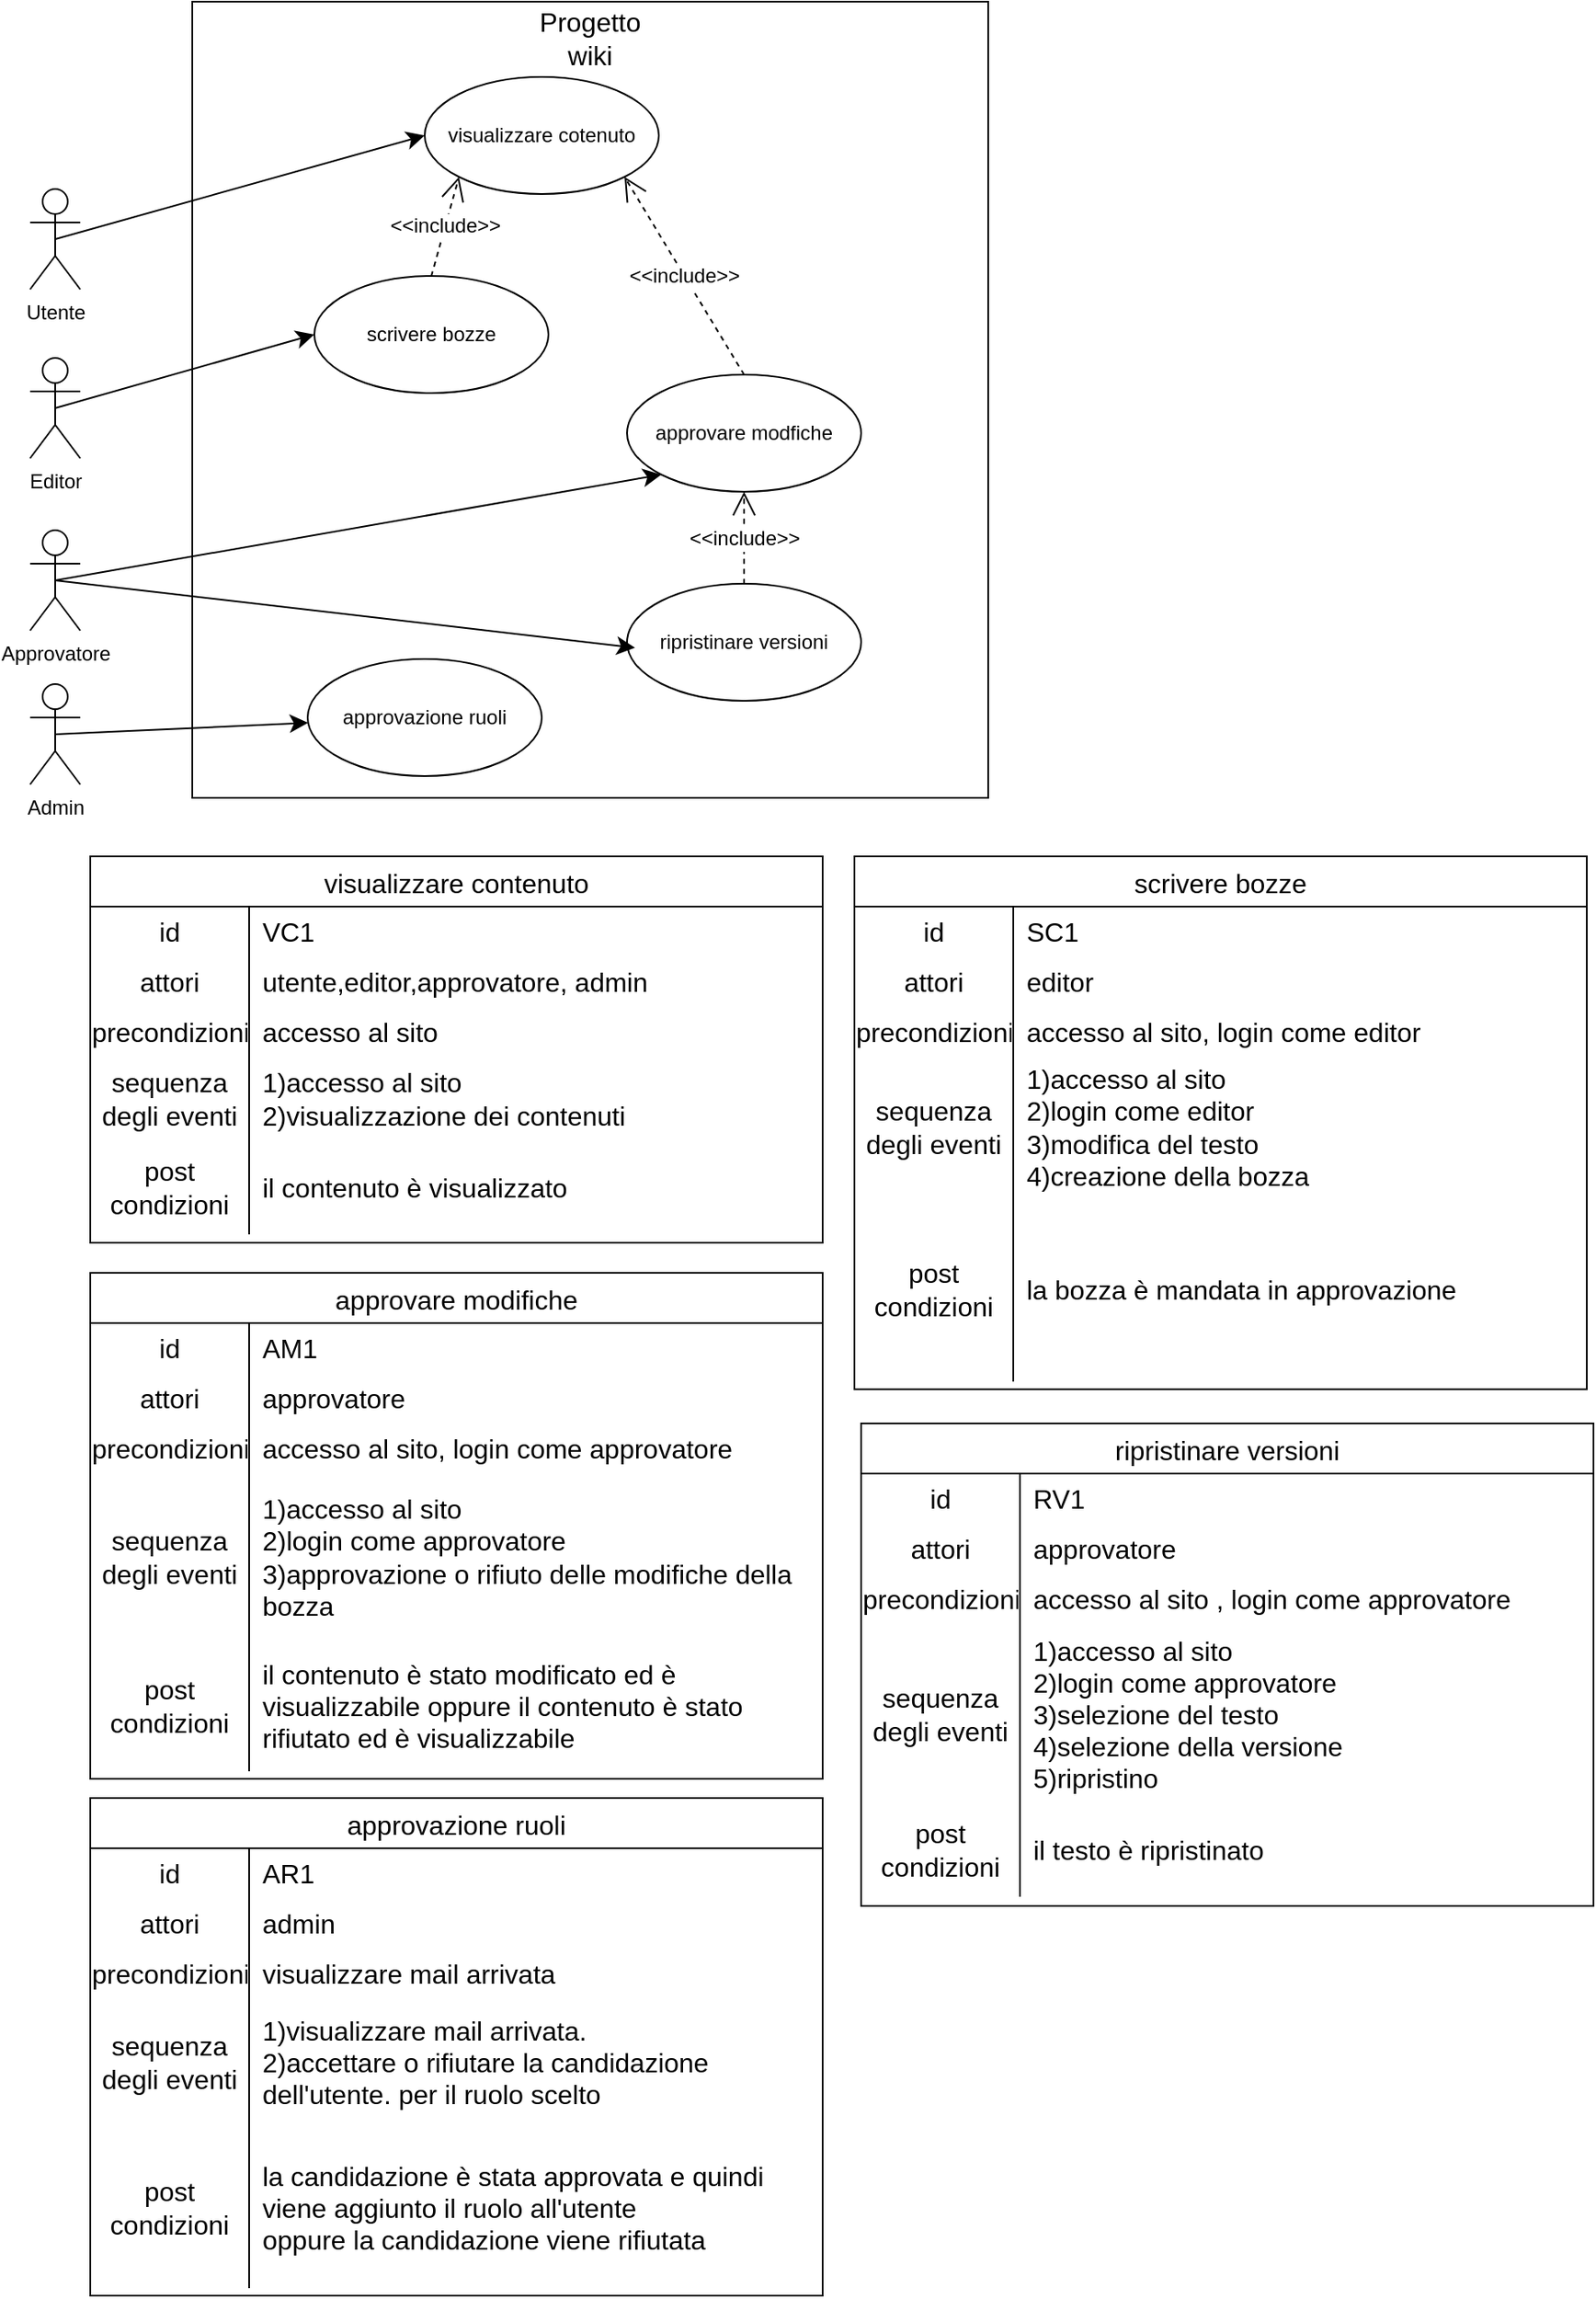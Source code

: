 <mxfile>
    <diagram name="Pagina-1" id="iji9mjaX2ZRETf_4VpH7">
        <mxGraphModel dx="1866" dy="1007" grid="0" gridSize="10" guides="1" tooltips="1" connect="1" arrows="1" fold="1" page="0" pageScale="1" pageWidth="827" pageHeight="1169" math="0" shadow="0">
            <root>
                <mxCell id="0"/>
                <mxCell id="1" parent="0"/>
                <mxCell id="YPHEkQIwftPcaMCxqJR_-15" style="edgeStyle=none;curved=1;rounded=0;orthogonalLoop=1;jettySize=auto;html=1;exitX=0.5;exitY=0.5;exitDx=0;exitDy=0;exitPerimeter=0;entryX=0;entryY=0.5;entryDx=0;entryDy=0;fontSize=12;startSize=8;endSize=8;" parent="1" source="YPHEkQIwftPcaMCxqJR_-1" target="YPHEkQIwftPcaMCxqJR_-4" edge="1">
                    <mxGeometry relative="1" as="geometry"/>
                </mxCell>
                <mxCell id="YPHEkQIwftPcaMCxqJR_-1" value="Utente" style="shape=umlActor;verticalLabelPosition=bottom;verticalAlign=top;html=1;outlineConnect=0;" parent="1" vertex="1">
                    <mxGeometry x="-626" y="-67" width="30" height="60" as="geometry"/>
                </mxCell>
                <mxCell id="YPHEkQIwftPcaMCxqJR_-17" style="edgeStyle=none;curved=1;rounded=0;orthogonalLoop=1;jettySize=auto;html=1;exitX=0.5;exitY=0.5;exitDx=0;exitDy=0;exitPerimeter=0;entryX=0;entryY=0.5;entryDx=0;entryDy=0;fontSize=12;startSize=8;endSize=8;" parent="1" source="YPHEkQIwftPcaMCxqJR_-2" target="YPHEkQIwftPcaMCxqJR_-5" edge="1">
                    <mxGeometry relative="1" as="geometry"/>
                </mxCell>
                <mxCell id="YPHEkQIwftPcaMCxqJR_-2" value="Editor" style="shape=umlActor;verticalLabelPosition=bottom;verticalAlign=top;html=1;outlineConnect=0;" parent="1" vertex="1">
                    <mxGeometry x="-626" y="34" width="30" height="60" as="geometry"/>
                </mxCell>
                <mxCell id="YPHEkQIwftPcaMCxqJR_-19" style="edgeStyle=none;curved=1;rounded=0;orthogonalLoop=1;jettySize=auto;html=1;exitX=0.5;exitY=0.5;exitDx=0;exitDy=0;exitPerimeter=0;entryX=0;entryY=1;entryDx=0;entryDy=0;fontSize=12;startSize=8;endSize=8;" parent="1" source="YPHEkQIwftPcaMCxqJR_-3" target="YPHEkQIwftPcaMCxqJR_-6" edge="1">
                    <mxGeometry relative="1" as="geometry"/>
                </mxCell>
                <mxCell id="YPHEkQIwftPcaMCxqJR_-3" value="Approvatore" style="shape=umlActor;verticalLabelPosition=bottom;verticalAlign=top;html=1;outlineConnect=0;" parent="1" vertex="1">
                    <mxGeometry x="-626" y="137" width="30" height="60" as="geometry"/>
                </mxCell>
                <mxCell id="YPHEkQIwftPcaMCxqJR_-4" value="visualizzare cotenuto" style="ellipse;whiteSpace=wrap;html=1;" parent="1" vertex="1">
                    <mxGeometry x="-390" y="-134" width="140" height="70" as="geometry"/>
                </mxCell>
                <mxCell id="YPHEkQIwftPcaMCxqJR_-5" value="scrivere bozze" style="ellipse;whiteSpace=wrap;html=1;" parent="1" vertex="1">
                    <mxGeometry x="-456" y="-15" width="140" height="70" as="geometry"/>
                </mxCell>
                <mxCell id="YPHEkQIwftPcaMCxqJR_-6" value="approvare modfiche" style="ellipse;whiteSpace=wrap;html=1;" parent="1" vertex="1">
                    <mxGeometry x="-269" y="44" width="140" height="70" as="geometry"/>
                </mxCell>
                <mxCell id="YPHEkQIwftPcaMCxqJR_-7" value="ripristinare versioni" style="ellipse;whiteSpace=wrap;html=1;" parent="1" vertex="1">
                    <mxGeometry x="-269" y="169" width="140" height="70" as="geometry"/>
                </mxCell>
                <mxCell id="YPHEkQIwftPcaMCxqJR_-20" style="edgeStyle=none;curved=1;rounded=0;orthogonalLoop=1;jettySize=auto;html=1;exitX=0.5;exitY=0.5;exitDx=0;exitDy=0;exitPerimeter=0;fontSize=12;startSize=8;endSize=8;" parent="1" source="YPHEkQIwftPcaMCxqJR_-8" target="YPHEkQIwftPcaMCxqJR_-10" edge="1">
                    <mxGeometry relative="1" as="geometry"/>
                </mxCell>
                <mxCell id="YPHEkQIwftPcaMCxqJR_-8" value="Admin" style="shape=umlActor;verticalLabelPosition=bottom;verticalAlign=top;html=1;" parent="1" vertex="1">
                    <mxGeometry x="-626" y="229" width="30" height="60" as="geometry"/>
                </mxCell>
                <mxCell id="YPHEkQIwftPcaMCxqJR_-10" value="approvazione ruoli" style="ellipse;whiteSpace=wrap;html=1;" parent="1" vertex="1">
                    <mxGeometry x="-460" y="214" width="140" height="70" as="geometry"/>
                </mxCell>
                <mxCell id="YPHEkQIwftPcaMCxqJR_-12" value="&amp;lt;&amp;lt;include&amp;gt;&amp;gt;" style="endArrow=open;endSize=12;dashed=1;html=1;rounded=0;fontSize=12;curved=1;exitX=0.5;exitY=0;exitDx=0;exitDy=0;entryX=1;entryY=1;entryDx=0;entryDy=0;" parent="1" source="YPHEkQIwftPcaMCxqJR_-6" target="YPHEkQIwftPcaMCxqJR_-4" edge="1">
                    <mxGeometry width="160" relative="1" as="geometry">
                        <mxPoint x="-497" y="133" as="sourcePoint"/>
                        <mxPoint x="-337" y="133" as="targetPoint"/>
                    </mxGeometry>
                </mxCell>
                <mxCell id="YPHEkQIwftPcaMCxqJR_-13" value="&amp;lt;&amp;lt;include&amp;gt;&amp;gt;" style="endArrow=open;endSize=12;dashed=1;html=1;rounded=0;fontSize=12;curved=1;exitX=0.5;exitY=0;exitDx=0;exitDy=0;entryX=0;entryY=1;entryDx=0;entryDy=0;" parent="1" source="YPHEkQIwftPcaMCxqJR_-5" target="YPHEkQIwftPcaMCxqJR_-4" edge="1">
                    <mxGeometry width="160" relative="1" as="geometry">
                        <mxPoint x="-497" y="133" as="sourcePoint"/>
                        <mxPoint x="-337" y="133" as="targetPoint"/>
                    </mxGeometry>
                </mxCell>
                <mxCell id="YPHEkQIwftPcaMCxqJR_-14" value="&amp;lt;&amp;lt;include&amp;gt;&amp;gt;" style="endArrow=open;endSize=12;dashed=1;html=1;rounded=0;fontSize=12;curved=1;exitX=0.5;exitY=0;exitDx=0;exitDy=0;entryX=0.5;entryY=1;entryDx=0;entryDy=0;" parent="1" source="YPHEkQIwftPcaMCxqJR_-7" target="YPHEkQIwftPcaMCxqJR_-6" edge="1">
                    <mxGeometry width="160" relative="1" as="geometry">
                        <mxPoint x="-497" y="133" as="sourcePoint"/>
                        <mxPoint x="-337" y="133" as="targetPoint"/>
                    </mxGeometry>
                </mxCell>
                <mxCell id="YPHEkQIwftPcaMCxqJR_-18" style="edgeStyle=none;curved=1;rounded=0;orthogonalLoop=1;jettySize=auto;html=1;exitX=0.5;exitY=0.5;exitDx=0;exitDy=0;exitPerimeter=0;entryX=0.034;entryY=0.547;entryDx=0;entryDy=0;entryPerimeter=0;fontSize=12;startSize=8;endSize=8;" parent="1" source="YPHEkQIwftPcaMCxqJR_-3" target="YPHEkQIwftPcaMCxqJR_-7" edge="1">
                    <mxGeometry relative="1" as="geometry"/>
                </mxCell>
                <mxCell id="YPHEkQIwftPcaMCxqJR_-29" value="" style="whiteSpace=wrap;html=1;aspect=fixed;fillColor=none;" parent="1" vertex="1">
                    <mxGeometry x="-529" y="-179" width="476" height="476" as="geometry"/>
                </mxCell>
                <mxCell id="YPHEkQIwftPcaMCxqJR_-31" value="Progetto wiki" style="text;html=1;align=center;verticalAlign=middle;whiteSpace=wrap;rounded=0;fontSize=16;" parent="1" vertex="1">
                    <mxGeometry x="-321" y="-172" width="60" height="30" as="geometry"/>
                </mxCell>
                <mxCell id="2" value="visualizzare contenuto" style="shape=table;startSize=30;container=1;collapsible=0;childLayout=tableLayout;fixedRows=1;rowLines=0;fontStyle=0;strokeColor=default;fontSize=16;" vertex="1" parent="1">
                    <mxGeometry x="-590" y="332" width="438" height="231" as="geometry"/>
                </mxCell>
                <mxCell id="3" value="" style="shape=tableRow;horizontal=0;startSize=0;swimlaneHead=0;swimlaneBody=0;top=0;left=0;bottom=0;right=0;collapsible=0;dropTarget=0;fillColor=none;points=[[0,0.5],[1,0.5]];portConstraint=eastwest;strokeColor=inherit;fontSize=16;" vertex="1" parent="2">
                    <mxGeometry y="30" width="438" height="30" as="geometry"/>
                </mxCell>
                <mxCell id="4" value="id" style="shape=partialRectangle;html=1;whiteSpace=wrap;connectable=0;fillColor=none;top=0;left=0;bottom=0;right=0;overflow=hidden;pointerEvents=1;strokeColor=inherit;fontSize=16;" vertex="1" parent="3">
                    <mxGeometry width="95" height="30" as="geometry">
                        <mxRectangle width="95" height="30" as="alternateBounds"/>
                    </mxGeometry>
                </mxCell>
                <mxCell id="5" value="VC1" style="shape=partialRectangle;html=1;whiteSpace=wrap;connectable=0;fillColor=none;top=0;left=0;bottom=0;right=0;align=left;spacingLeft=6;overflow=hidden;strokeColor=inherit;fontSize=16;" vertex="1" parent="3">
                    <mxGeometry x="95" width="343" height="30" as="geometry">
                        <mxRectangle width="343" height="30" as="alternateBounds"/>
                    </mxGeometry>
                </mxCell>
                <mxCell id="6" value="" style="shape=tableRow;horizontal=0;startSize=0;swimlaneHead=0;swimlaneBody=0;top=0;left=0;bottom=0;right=0;collapsible=0;dropTarget=0;fillColor=none;points=[[0,0.5],[1,0.5]];portConstraint=eastwest;strokeColor=inherit;fontSize=16;" vertex="1" parent="2">
                    <mxGeometry y="60" width="438" height="30" as="geometry"/>
                </mxCell>
                <mxCell id="7" value="attori" style="shape=partialRectangle;html=1;whiteSpace=wrap;connectable=0;fillColor=none;top=0;left=0;bottom=0;right=0;overflow=hidden;strokeColor=inherit;fontSize=16;" vertex="1" parent="6">
                    <mxGeometry width="95" height="30" as="geometry">
                        <mxRectangle width="95" height="30" as="alternateBounds"/>
                    </mxGeometry>
                </mxCell>
                <mxCell id="8" value="utente,editor,approvatore, admin" style="shape=partialRectangle;html=1;whiteSpace=wrap;connectable=0;fillColor=none;top=0;left=0;bottom=0;right=0;align=left;spacingLeft=6;overflow=hidden;strokeColor=inherit;fontSize=16;" vertex="1" parent="6">
                    <mxGeometry x="95" width="343" height="30" as="geometry">
                        <mxRectangle width="343" height="30" as="alternateBounds"/>
                    </mxGeometry>
                </mxCell>
                <mxCell id="12" value="" style="shape=tableRow;horizontal=0;startSize=0;swimlaneHead=0;swimlaneBody=0;top=0;left=0;bottom=0;right=0;collapsible=0;dropTarget=0;fillColor=none;points=[[0,0.5],[1,0.5]];portConstraint=eastwest;strokeColor=inherit;fontSize=16;" vertex="1" parent="2">
                    <mxGeometry y="90" width="438" height="30" as="geometry"/>
                </mxCell>
                <mxCell id="13" value="precondizioni" style="shape=partialRectangle;html=1;whiteSpace=wrap;connectable=0;fillColor=none;top=0;left=0;bottom=0;right=0;overflow=hidden;strokeColor=inherit;fontSize=16;" vertex="1" parent="12">
                    <mxGeometry width="95" height="30" as="geometry">
                        <mxRectangle width="95" height="30" as="alternateBounds"/>
                    </mxGeometry>
                </mxCell>
                <mxCell id="14" value="accesso al sito" style="shape=partialRectangle;html=1;whiteSpace=wrap;connectable=0;fillColor=none;top=0;left=0;bottom=0;right=0;align=left;spacingLeft=6;overflow=hidden;strokeColor=inherit;fontSize=16;" vertex="1" parent="12">
                    <mxGeometry x="95" width="343" height="30" as="geometry">
                        <mxRectangle width="343" height="30" as="alternateBounds"/>
                    </mxGeometry>
                </mxCell>
                <mxCell id="15" value="" style="shape=tableRow;horizontal=0;startSize=0;swimlaneHead=0;swimlaneBody=0;top=0;left=0;bottom=0;right=0;collapsible=0;dropTarget=0;fillColor=none;points=[[0,0.5],[1,0.5]];portConstraint=eastwest;strokeColor=inherit;fontSize=16;" vertex="1" parent="2">
                    <mxGeometry y="120" width="438" height="50" as="geometry"/>
                </mxCell>
                <mxCell id="16" value="sequenza degli eventi" style="shape=partialRectangle;html=1;whiteSpace=wrap;connectable=0;fillColor=none;top=0;left=0;bottom=0;right=0;overflow=hidden;strokeColor=inherit;fontSize=16;" vertex="1" parent="15">
                    <mxGeometry width="95" height="50" as="geometry">
                        <mxRectangle width="95" height="50" as="alternateBounds"/>
                    </mxGeometry>
                </mxCell>
                <mxCell id="17" value="1)accesso al sito&lt;div&gt;2)visualizzazione dei contenuti&lt;/div&gt;" style="shape=partialRectangle;html=1;whiteSpace=wrap;connectable=0;fillColor=none;top=0;left=0;bottom=0;right=0;align=left;spacingLeft=6;overflow=hidden;strokeColor=inherit;fontSize=16;" vertex="1" parent="15">
                    <mxGeometry x="95" width="343" height="50" as="geometry">
                        <mxRectangle width="343" height="50" as="alternateBounds"/>
                    </mxGeometry>
                </mxCell>
                <mxCell id="9" value="" style="shape=tableRow;horizontal=0;startSize=0;swimlaneHead=0;swimlaneBody=0;top=0;left=0;bottom=0;right=0;collapsible=0;dropTarget=0;fillColor=none;points=[[0,0.5],[1,0.5]];portConstraint=eastwest;strokeColor=inherit;fontSize=16;" vertex="1" parent="2">
                    <mxGeometry y="170" width="438" height="56" as="geometry"/>
                </mxCell>
                <mxCell id="10" value="post condizioni" style="shape=partialRectangle;html=1;whiteSpace=wrap;connectable=0;fillColor=none;top=0;left=0;bottom=0;right=0;overflow=hidden;strokeColor=inherit;fontSize=16;" vertex="1" parent="9">
                    <mxGeometry width="95" height="56" as="geometry">
                        <mxRectangle width="95" height="56" as="alternateBounds"/>
                    </mxGeometry>
                </mxCell>
                <mxCell id="11" value="il contenuto è visualizzato" style="shape=partialRectangle;html=1;whiteSpace=wrap;connectable=0;fillColor=none;top=0;left=0;bottom=0;right=0;align=left;spacingLeft=6;overflow=hidden;strokeColor=inherit;fontSize=16;" vertex="1" parent="9">
                    <mxGeometry x="95" width="343" height="56" as="geometry">
                        <mxRectangle width="343" height="56" as="alternateBounds"/>
                    </mxGeometry>
                </mxCell>
                <mxCell id="18" value="scrivere bozze" style="shape=table;startSize=30;container=1;collapsible=0;childLayout=tableLayout;fixedRows=1;rowLines=0;fontStyle=0;strokeColor=default;fontSize=16;" vertex="1" parent="1">
                    <mxGeometry x="-133" y="332" width="438" height="318.687" as="geometry"/>
                </mxCell>
                <mxCell id="19" value="" style="shape=tableRow;horizontal=0;startSize=0;swimlaneHead=0;swimlaneBody=0;top=0;left=0;bottom=0;right=0;collapsible=0;dropTarget=0;fillColor=none;points=[[0,0.5],[1,0.5]];portConstraint=eastwest;strokeColor=inherit;fontSize=16;" vertex="1" parent="18">
                    <mxGeometry y="30" width="438" height="30" as="geometry"/>
                </mxCell>
                <mxCell id="20" value="id" style="shape=partialRectangle;html=1;whiteSpace=wrap;connectable=0;fillColor=none;top=0;left=0;bottom=0;right=0;overflow=hidden;pointerEvents=1;strokeColor=inherit;fontSize=16;" vertex="1" parent="19">
                    <mxGeometry width="95" height="30" as="geometry">
                        <mxRectangle width="95" height="30" as="alternateBounds"/>
                    </mxGeometry>
                </mxCell>
                <mxCell id="21" value="SC1" style="shape=partialRectangle;html=1;whiteSpace=wrap;connectable=0;fillColor=none;top=0;left=0;bottom=0;right=0;align=left;spacingLeft=6;overflow=hidden;strokeColor=inherit;fontSize=16;" vertex="1" parent="19">
                    <mxGeometry x="95" width="343" height="30" as="geometry">
                        <mxRectangle width="343" height="30" as="alternateBounds"/>
                    </mxGeometry>
                </mxCell>
                <mxCell id="22" value="" style="shape=tableRow;horizontal=0;startSize=0;swimlaneHead=0;swimlaneBody=0;top=0;left=0;bottom=0;right=0;collapsible=0;dropTarget=0;fillColor=none;points=[[0,0.5],[1,0.5]];portConstraint=eastwest;strokeColor=inherit;fontSize=16;" vertex="1" parent="18">
                    <mxGeometry y="60" width="438" height="30" as="geometry"/>
                </mxCell>
                <mxCell id="23" value="attori" style="shape=partialRectangle;html=1;whiteSpace=wrap;connectable=0;fillColor=none;top=0;left=0;bottom=0;right=0;overflow=hidden;strokeColor=inherit;fontSize=16;" vertex="1" parent="22">
                    <mxGeometry width="95" height="30" as="geometry">
                        <mxRectangle width="95" height="30" as="alternateBounds"/>
                    </mxGeometry>
                </mxCell>
                <mxCell id="24" value="editor" style="shape=partialRectangle;html=1;whiteSpace=wrap;connectable=0;fillColor=none;top=0;left=0;bottom=0;right=0;align=left;spacingLeft=6;overflow=hidden;strokeColor=inherit;fontSize=16;" vertex="1" parent="22">
                    <mxGeometry x="95" width="343" height="30" as="geometry">
                        <mxRectangle width="343" height="30" as="alternateBounds"/>
                    </mxGeometry>
                </mxCell>
                <mxCell id="25" value="" style="shape=tableRow;horizontal=0;startSize=0;swimlaneHead=0;swimlaneBody=0;top=0;left=0;bottom=0;right=0;collapsible=0;dropTarget=0;fillColor=none;points=[[0,0.5],[1,0.5]];portConstraint=eastwest;strokeColor=inherit;fontSize=16;" vertex="1" parent="18">
                    <mxGeometry y="90" width="438" height="30" as="geometry"/>
                </mxCell>
                <mxCell id="26" value="precondizioni" style="shape=partialRectangle;html=1;whiteSpace=wrap;connectable=0;fillColor=none;top=0;left=0;bottom=0;right=0;overflow=hidden;strokeColor=inherit;fontSize=16;" vertex="1" parent="25">
                    <mxGeometry width="95" height="30" as="geometry">
                        <mxRectangle width="95" height="30" as="alternateBounds"/>
                    </mxGeometry>
                </mxCell>
                <mxCell id="27" value="accesso al sito, login come editor" style="shape=partialRectangle;html=1;whiteSpace=wrap;connectable=0;fillColor=none;top=0;left=0;bottom=0;right=0;align=left;spacingLeft=6;overflow=hidden;strokeColor=inherit;fontSize=16;" vertex="1" parent="25">
                    <mxGeometry x="95" width="343" height="30" as="geometry">
                        <mxRectangle width="343" height="30" as="alternateBounds"/>
                    </mxGeometry>
                </mxCell>
                <mxCell id="28" value="" style="shape=tableRow;horizontal=0;startSize=0;swimlaneHead=0;swimlaneBody=0;top=0;left=0;bottom=0;right=0;collapsible=0;dropTarget=0;fillColor=none;points=[[0,0.5],[1,0.5]];portConstraint=eastwest;strokeColor=inherit;fontSize=16;" vertex="1" parent="18">
                    <mxGeometry y="120" width="438" height="83" as="geometry"/>
                </mxCell>
                <mxCell id="29" value="sequenza degli eventi" style="shape=partialRectangle;html=1;whiteSpace=wrap;connectable=0;fillColor=none;top=0;left=0;bottom=0;right=0;overflow=hidden;strokeColor=inherit;fontSize=16;" vertex="1" parent="28">
                    <mxGeometry width="95" height="83" as="geometry">
                        <mxRectangle width="95" height="83" as="alternateBounds"/>
                    </mxGeometry>
                </mxCell>
                <mxCell id="30" value="1)accesso al sito&lt;div&gt;2)login come editor&lt;/div&gt;&lt;div&gt;3)modifica del testo&lt;/div&gt;&lt;div&gt;4)creazione della bozza&lt;/div&gt;" style="shape=partialRectangle;html=1;whiteSpace=wrap;connectable=0;fillColor=none;top=0;left=0;bottom=0;right=0;align=left;spacingLeft=6;overflow=hidden;strokeColor=inherit;fontSize=16;" vertex="1" parent="28">
                    <mxGeometry x="95" width="343" height="83" as="geometry">
                        <mxRectangle width="343" height="83" as="alternateBounds"/>
                    </mxGeometry>
                </mxCell>
                <mxCell id="31" value="" style="shape=tableRow;horizontal=0;startSize=0;swimlaneHead=0;swimlaneBody=0;top=0;left=0;bottom=0;right=0;collapsible=0;dropTarget=0;fillColor=none;points=[[0,0.5],[1,0.5]];portConstraint=eastwest;strokeColor=inherit;fontSize=16;" vertex="1" parent="18">
                    <mxGeometry y="203" width="438" height="111" as="geometry"/>
                </mxCell>
                <mxCell id="32" value="post condizioni" style="shape=partialRectangle;html=1;whiteSpace=wrap;connectable=0;fillColor=none;top=0;left=0;bottom=0;right=0;overflow=hidden;strokeColor=inherit;fontSize=16;" vertex="1" parent="31">
                    <mxGeometry width="95" height="111" as="geometry">
                        <mxRectangle width="95" height="111" as="alternateBounds"/>
                    </mxGeometry>
                </mxCell>
                <mxCell id="33" value="la bozza è mandata in approvazione" style="shape=partialRectangle;html=1;whiteSpace=wrap;connectable=0;fillColor=none;top=0;left=0;bottom=0;right=0;align=left;spacingLeft=6;overflow=hidden;strokeColor=inherit;fontSize=16;" vertex="1" parent="31">
                    <mxGeometry x="95" width="343" height="111" as="geometry">
                        <mxRectangle width="343" height="111" as="alternateBounds"/>
                    </mxGeometry>
                </mxCell>
                <mxCell id="34" value="approvare modifiche" style="shape=table;startSize=30;container=1;collapsible=0;childLayout=tableLayout;fixedRows=1;rowLines=0;fontStyle=0;strokeColor=default;fontSize=16;" vertex="1" parent="1">
                    <mxGeometry x="-590" y="581" width="438" height="302.448" as="geometry"/>
                </mxCell>
                <mxCell id="35" value="" style="shape=tableRow;horizontal=0;startSize=0;swimlaneHead=0;swimlaneBody=0;top=0;left=0;bottom=0;right=0;collapsible=0;dropTarget=0;fillColor=none;points=[[0,0.5],[1,0.5]];portConstraint=eastwest;strokeColor=inherit;fontSize=16;" vertex="1" parent="34">
                    <mxGeometry y="30" width="438" height="30" as="geometry"/>
                </mxCell>
                <mxCell id="36" value="id" style="shape=partialRectangle;html=1;whiteSpace=wrap;connectable=0;fillColor=none;top=0;left=0;bottom=0;right=0;overflow=hidden;pointerEvents=1;strokeColor=inherit;fontSize=16;" vertex="1" parent="35">
                    <mxGeometry width="95" height="30" as="geometry">
                        <mxRectangle width="95" height="30" as="alternateBounds"/>
                    </mxGeometry>
                </mxCell>
                <mxCell id="37" value="AM1" style="shape=partialRectangle;html=1;whiteSpace=wrap;connectable=0;fillColor=none;top=0;left=0;bottom=0;right=0;align=left;spacingLeft=6;overflow=hidden;strokeColor=inherit;fontSize=16;" vertex="1" parent="35">
                    <mxGeometry x="95" width="343" height="30" as="geometry">
                        <mxRectangle width="343" height="30" as="alternateBounds"/>
                    </mxGeometry>
                </mxCell>
                <mxCell id="38" value="" style="shape=tableRow;horizontal=0;startSize=0;swimlaneHead=0;swimlaneBody=0;top=0;left=0;bottom=0;right=0;collapsible=0;dropTarget=0;fillColor=none;points=[[0,0.5],[1,0.5]];portConstraint=eastwest;strokeColor=inherit;fontSize=16;" vertex="1" parent="34">
                    <mxGeometry y="60" width="438" height="30" as="geometry"/>
                </mxCell>
                <mxCell id="39" value="attori" style="shape=partialRectangle;html=1;whiteSpace=wrap;connectable=0;fillColor=none;top=0;left=0;bottom=0;right=0;overflow=hidden;strokeColor=inherit;fontSize=16;" vertex="1" parent="38">
                    <mxGeometry width="95" height="30" as="geometry">
                        <mxRectangle width="95" height="30" as="alternateBounds"/>
                    </mxGeometry>
                </mxCell>
                <mxCell id="40" value="approvatore" style="shape=partialRectangle;html=1;whiteSpace=wrap;connectable=0;fillColor=none;top=0;left=0;bottom=0;right=0;align=left;spacingLeft=6;overflow=hidden;strokeColor=inherit;fontSize=16;" vertex="1" parent="38">
                    <mxGeometry x="95" width="343" height="30" as="geometry">
                        <mxRectangle width="343" height="30" as="alternateBounds"/>
                    </mxGeometry>
                </mxCell>
                <mxCell id="41" value="" style="shape=tableRow;horizontal=0;startSize=0;swimlaneHead=0;swimlaneBody=0;top=0;left=0;bottom=0;right=0;collapsible=0;dropTarget=0;fillColor=none;points=[[0,0.5],[1,0.5]];portConstraint=eastwest;strokeColor=inherit;fontSize=16;" vertex="1" parent="34">
                    <mxGeometry y="90" width="438" height="30" as="geometry"/>
                </mxCell>
                <mxCell id="42" value="precondizioni" style="shape=partialRectangle;html=1;whiteSpace=wrap;connectable=0;fillColor=none;top=0;left=0;bottom=0;right=0;overflow=hidden;strokeColor=inherit;fontSize=16;" vertex="1" parent="41">
                    <mxGeometry width="95" height="30" as="geometry">
                        <mxRectangle width="95" height="30" as="alternateBounds"/>
                    </mxGeometry>
                </mxCell>
                <mxCell id="43" value="accesso al sito, login come approvatore" style="shape=partialRectangle;html=1;whiteSpace=wrap;connectable=0;fillColor=none;top=0;left=0;bottom=0;right=0;align=left;spacingLeft=6;overflow=hidden;strokeColor=inherit;fontSize=16;" vertex="1" parent="41">
                    <mxGeometry x="95" width="343" height="30" as="geometry">
                        <mxRectangle width="343" height="30" as="alternateBounds"/>
                    </mxGeometry>
                </mxCell>
                <mxCell id="44" value="" style="shape=tableRow;horizontal=0;startSize=0;swimlaneHead=0;swimlaneBody=0;top=0;left=0;bottom=0;right=0;collapsible=0;dropTarget=0;fillColor=none;points=[[0,0.5],[1,0.5]];portConstraint=eastwest;strokeColor=inherit;fontSize=16;" vertex="1" parent="34">
                    <mxGeometry y="120" width="438" height="100" as="geometry"/>
                </mxCell>
                <mxCell id="45" value="sequenza degli eventi" style="shape=partialRectangle;html=1;whiteSpace=wrap;connectable=0;fillColor=none;top=0;left=0;bottom=0;right=0;overflow=hidden;strokeColor=inherit;fontSize=16;" vertex="1" parent="44">
                    <mxGeometry width="95" height="100" as="geometry">
                        <mxRectangle width="95" height="100" as="alternateBounds"/>
                    </mxGeometry>
                </mxCell>
                <mxCell id="46" value="1)accesso al sito&lt;div&gt;2)login come approvatore&lt;/div&gt;&lt;div&gt;3)approvazione o rifiuto delle modifiche della bozza&lt;/div&gt;" style="shape=partialRectangle;html=1;whiteSpace=wrap;connectable=0;fillColor=none;top=0;left=0;bottom=0;right=0;align=left;spacingLeft=6;overflow=hidden;strokeColor=inherit;fontSize=16;" vertex="1" parent="44">
                    <mxGeometry x="95" width="343" height="100" as="geometry">
                        <mxRectangle width="343" height="100" as="alternateBounds"/>
                    </mxGeometry>
                </mxCell>
                <mxCell id="47" value="" style="shape=tableRow;horizontal=0;startSize=0;swimlaneHead=0;swimlaneBody=0;top=0;left=0;bottom=0;right=0;collapsible=0;dropTarget=0;fillColor=none;points=[[0,0.5],[1,0.5]];portConstraint=eastwest;strokeColor=inherit;fontSize=16;" vertex="1" parent="34">
                    <mxGeometry y="220" width="438" height="78" as="geometry"/>
                </mxCell>
                <mxCell id="48" value="post condizioni" style="shape=partialRectangle;html=1;whiteSpace=wrap;connectable=0;fillColor=none;top=0;left=0;bottom=0;right=0;overflow=hidden;strokeColor=inherit;fontSize=16;" vertex="1" parent="47">
                    <mxGeometry width="95" height="78" as="geometry">
                        <mxRectangle width="95" height="78" as="alternateBounds"/>
                    </mxGeometry>
                </mxCell>
                <mxCell id="49" value="il contenuto è stato modificato ed è visualizzabile oppure il contenuto è stato rifiutato ed è visualizzabile" style="shape=partialRectangle;html=1;whiteSpace=wrap;connectable=0;fillColor=none;top=0;left=0;bottom=0;right=0;align=left;spacingLeft=6;overflow=hidden;strokeColor=inherit;fontSize=16;" vertex="1" parent="47">
                    <mxGeometry x="95" width="343" height="78" as="geometry">
                        <mxRectangle width="343" height="78" as="alternateBounds"/>
                    </mxGeometry>
                </mxCell>
                <mxCell id="50" value="ripristinare versioni" style="shape=table;startSize=30;container=1;collapsible=0;childLayout=tableLayout;fixedRows=1;rowLines=0;fontStyle=0;strokeColor=default;fontSize=16;" vertex="1" parent="1">
                    <mxGeometry x="-129" y="671" width="438" height="288.521" as="geometry"/>
                </mxCell>
                <mxCell id="51" value="" style="shape=tableRow;horizontal=0;startSize=0;swimlaneHead=0;swimlaneBody=0;top=0;left=0;bottom=0;right=0;collapsible=0;dropTarget=0;fillColor=none;points=[[0,0.5],[1,0.5]];portConstraint=eastwest;strokeColor=inherit;fontSize=16;" vertex="1" parent="50">
                    <mxGeometry y="30" width="438" height="30" as="geometry"/>
                </mxCell>
                <mxCell id="52" value="id" style="shape=partialRectangle;html=1;whiteSpace=wrap;connectable=0;fillColor=none;top=0;left=0;bottom=0;right=0;overflow=hidden;pointerEvents=1;strokeColor=inherit;fontSize=16;" vertex="1" parent="51">
                    <mxGeometry width="95" height="30" as="geometry">
                        <mxRectangle width="95" height="30" as="alternateBounds"/>
                    </mxGeometry>
                </mxCell>
                <mxCell id="53" value="RV1" style="shape=partialRectangle;html=1;whiteSpace=wrap;connectable=0;fillColor=none;top=0;left=0;bottom=0;right=0;align=left;spacingLeft=6;overflow=hidden;strokeColor=inherit;fontSize=16;" vertex="1" parent="51">
                    <mxGeometry x="95" width="343" height="30" as="geometry">
                        <mxRectangle width="343" height="30" as="alternateBounds"/>
                    </mxGeometry>
                </mxCell>
                <mxCell id="54" value="" style="shape=tableRow;horizontal=0;startSize=0;swimlaneHead=0;swimlaneBody=0;top=0;left=0;bottom=0;right=0;collapsible=0;dropTarget=0;fillColor=none;points=[[0,0.5],[1,0.5]];portConstraint=eastwest;strokeColor=inherit;fontSize=16;" vertex="1" parent="50">
                    <mxGeometry y="60" width="438" height="30" as="geometry"/>
                </mxCell>
                <mxCell id="55" value="attori" style="shape=partialRectangle;html=1;whiteSpace=wrap;connectable=0;fillColor=none;top=0;left=0;bottom=0;right=0;overflow=hidden;strokeColor=inherit;fontSize=16;" vertex="1" parent="54">
                    <mxGeometry width="95" height="30" as="geometry">
                        <mxRectangle width="95" height="30" as="alternateBounds"/>
                    </mxGeometry>
                </mxCell>
                <mxCell id="56" value="approvatore" style="shape=partialRectangle;html=1;whiteSpace=wrap;connectable=0;fillColor=none;top=0;left=0;bottom=0;right=0;align=left;spacingLeft=6;overflow=hidden;strokeColor=inherit;fontSize=16;" vertex="1" parent="54">
                    <mxGeometry x="95" width="343" height="30" as="geometry">
                        <mxRectangle width="343" height="30" as="alternateBounds"/>
                    </mxGeometry>
                </mxCell>
                <mxCell id="57" value="" style="shape=tableRow;horizontal=0;startSize=0;swimlaneHead=0;swimlaneBody=0;top=0;left=0;bottom=0;right=0;collapsible=0;dropTarget=0;fillColor=none;points=[[0,0.5],[1,0.5]];portConstraint=eastwest;strokeColor=inherit;fontSize=16;" vertex="1" parent="50">
                    <mxGeometry y="90" width="438" height="30" as="geometry"/>
                </mxCell>
                <mxCell id="58" value="precondizioni" style="shape=partialRectangle;html=1;whiteSpace=wrap;connectable=0;fillColor=none;top=0;left=0;bottom=0;right=0;overflow=hidden;strokeColor=inherit;fontSize=16;" vertex="1" parent="57">
                    <mxGeometry width="95" height="30" as="geometry">
                        <mxRectangle width="95" height="30" as="alternateBounds"/>
                    </mxGeometry>
                </mxCell>
                <mxCell id="59" value="accesso al sito , login come approvatore" style="shape=partialRectangle;html=1;whiteSpace=wrap;connectable=0;fillColor=none;top=0;left=0;bottom=0;right=0;align=left;spacingLeft=6;overflow=hidden;strokeColor=inherit;fontSize=16;" vertex="1" parent="57">
                    <mxGeometry x="95" width="343" height="30" as="geometry">
                        <mxRectangle width="343" height="30" as="alternateBounds"/>
                    </mxGeometry>
                </mxCell>
                <mxCell id="60" value="" style="shape=tableRow;horizontal=0;startSize=0;swimlaneHead=0;swimlaneBody=0;top=0;left=0;bottom=0;right=0;collapsible=0;dropTarget=0;fillColor=none;points=[[0,0.5],[1,0.5]];portConstraint=eastwest;strokeColor=inherit;fontSize=16;" vertex="1" parent="50">
                    <mxGeometry y="120" width="438" height="107" as="geometry"/>
                </mxCell>
                <mxCell id="61" value="sequenza degli eventi" style="shape=partialRectangle;html=1;whiteSpace=wrap;connectable=0;fillColor=none;top=0;left=0;bottom=0;right=0;overflow=hidden;strokeColor=inherit;fontSize=16;" vertex="1" parent="60">
                    <mxGeometry width="95" height="107" as="geometry">
                        <mxRectangle width="95" height="107" as="alternateBounds"/>
                    </mxGeometry>
                </mxCell>
                <mxCell id="62" value="1)accesso al sito&lt;div&gt;2)login come approvatore&lt;/div&gt;&lt;div&gt;3)selezione del testo&lt;/div&gt;&lt;div&gt;4)selezione della versione&lt;/div&gt;&lt;div&gt;5)ripristino&lt;/div&gt;" style="shape=partialRectangle;html=1;whiteSpace=wrap;connectable=0;fillColor=none;top=0;left=0;bottom=0;right=0;align=left;spacingLeft=6;overflow=hidden;strokeColor=inherit;fontSize=16;" vertex="1" parent="60">
                    <mxGeometry x="95" width="343" height="107" as="geometry">
                        <mxRectangle width="343" height="107" as="alternateBounds"/>
                    </mxGeometry>
                </mxCell>
                <mxCell id="63" value="" style="shape=tableRow;horizontal=0;startSize=0;swimlaneHead=0;swimlaneBody=0;top=0;left=0;bottom=0;right=0;collapsible=0;dropTarget=0;fillColor=none;points=[[0,0.5],[1,0.5]];portConstraint=eastwest;strokeColor=inherit;fontSize=16;" vertex="1" parent="50">
                    <mxGeometry y="227" width="438" height="56" as="geometry"/>
                </mxCell>
                <mxCell id="64" value="post condizioni" style="shape=partialRectangle;html=1;whiteSpace=wrap;connectable=0;fillColor=none;top=0;left=0;bottom=0;right=0;overflow=hidden;strokeColor=inherit;fontSize=16;" vertex="1" parent="63">
                    <mxGeometry width="95" height="56" as="geometry">
                        <mxRectangle width="95" height="56" as="alternateBounds"/>
                    </mxGeometry>
                </mxCell>
                <mxCell id="65" value="il testo è ripristinato" style="shape=partialRectangle;html=1;whiteSpace=wrap;connectable=0;fillColor=none;top=0;left=0;bottom=0;right=0;align=left;spacingLeft=6;overflow=hidden;strokeColor=inherit;fontSize=16;" vertex="1" parent="63">
                    <mxGeometry x="95" width="343" height="56" as="geometry">
                        <mxRectangle width="343" height="56" as="alternateBounds"/>
                    </mxGeometry>
                </mxCell>
                <mxCell id="66" value="approvazione ruoli" style="shape=table;startSize=30;container=1;collapsible=0;childLayout=tableLayout;fixedRows=1;rowLines=0;fontStyle=0;strokeColor=default;fontSize=16;" vertex="1" parent="1">
                    <mxGeometry x="-590" y="895" width="438" height="297.521" as="geometry"/>
                </mxCell>
                <mxCell id="67" value="" style="shape=tableRow;horizontal=0;startSize=0;swimlaneHead=0;swimlaneBody=0;top=0;left=0;bottom=0;right=0;collapsible=0;dropTarget=0;fillColor=none;points=[[0,0.5],[1,0.5]];portConstraint=eastwest;strokeColor=inherit;fontSize=16;" vertex="1" parent="66">
                    <mxGeometry y="30" width="438" height="30" as="geometry"/>
                </mxCell>
                <mxCell id="68" value="id" style="shape=partialRectangle;html=1;whiteSpace=wrap;connectable=0;fillColor=none;top=0;left=0;bottom=0;right=0;overflow=hidden;pointerEvents=1;strokeColor=inherit;fontSize=16;" vertex="1" parent="67">
                    <mxGeometry width="95" height="30" as="geometry">
                        <mxRectangle width="95" height="30" as="alternateBounds"/>
                    </mxGeometry>
                </mxCell>
                <mxCell id="69" value="AR1" style="shape=partialRectangle;html=1;whiteSpace=wrap;connectable=0;fillColor=none;top=0;left=0;bottom=0;right=0;align=left;spacingLeft=6;overflow=hidden;strokeColor=inherit;fontSize=16;" vertex="1" parent="67">
                    <mxGeometry x="95" width="343" height="30" as="geometry">
                        <mxRectangle width="343" height="30" as="alternateBounds"/>
                    </mxGeometry>
                </mxCell>
                <mxCell id="70" value="" style="shape=tableRow;horizontal=0;startSize=0;swimlaneHead=0;swimlaneBody=0;top=0;left=0;bottom=0;right=0;collapsible=0;dropTarget=0;fillColor=none;points=[[0,0.5],[1,0.5]];portConstraint=eastwest;strokeColor=inherit;fontSize=16;" vertex="1" parent="66">
                    <mxGeometry y="60" width="438" height="30" as="geometry"/>
                </mxCell>
                <mxCell id="71" value="attori" style="shape=partialRectangle;html=1;whiteSpace=wrap;connectable=0;fillColor=none;top=0;left=0;bottom=0;right=0;overflow=hidden;strokeColor=inherit;fontSize=16;" vertex="1" parent="70">
                    <mxGeometry width="95" height="30" as="geometry">
                        <mxRectangle width="95" height="30" as="alternateBounds"/>
                    </mxGeometry>
                </mxCell>
                <mxCell id="72" value="admin" style="shape=partialRectangle;html=1;whiteSpace=wrap;connectable=0;fillColor=none;top=0;left=0;bottom=0;right=0;align=left;spacingLeft=6;overflow=hidden;strokeColor=inherit;fontSize=16;" vertex="1" parent="70">
                    <mxGeometry x="95" width="343" height="30" as="geometry">
                        <mxRectangle width="343" height="30" as="alternateBounds"/>
                    </mxGeometry>
                </mxCell>
                <mxCell id="73" value="" style="shape=tableRow;horizontal=0;startSize=0;swimlaneHead=0;swimlaneBody=0;top=0;left=0;bottom=0;right=0;collapsible=0;dropTarget=0;fillColor=none;points=[[0,0.5],[1,0.5]];portConstraint=eastwest;strokeColor=inherit;fontSize=16;" vertex="1" parent="66">
                    <mxGeometry y="90" width="438" height="30" as="geometry"/>
                </mxCell>
                <mxCell id="74" value="precondizioni" style="shape=partialRectangle;html=1;whiteSpace=wrap;connectable=0;fillColor=none;top=0;left=0;bottom=0;right=0;overflow=hidden;strokeColor=inherit;fontSize=16;" vertex="1" parent="73">
                    <mxGeometry width="95" height="30" as="geometry">
                        <mxRectangle width="95" height="30" as="alternateBounds"/>
                    </mxGeometry>
                </mxCell>
                <mxCell id="75" value="visualizzare mail arrivata&amp;nbsp;" style="shape=partialRectangle;html=1;whiteSpace=wrap;connectable=0;fillColor=none;top=0;left=0;bottom=0;right=0;align=left;spacingLeft=6;overflow=hidden;strokeColor=inherit;fontSize=16;" vertex="1" parent="73">
                    <mxGeometry x="95" width="343" height="30" as="geometry">
                        <mxRectangle width="343" height="30" as="alternateBounds"/>
                    </mxGeometry>
                </mxCell>
                <mxCell id="76" value="" style="shape=tableRow;horizontal=0;startSize=0;swimlaneHead=0;swimlaneBody=0;top=0;left=0;bottom=0;right=0;collapsible=0;dropTarget=0;fillColor=none;points=[[0,0.5],[1,0.5]];portConstraint=eastwest;strokeColor=inherit;fontSize=16;" vertex="1" parent="66">
                    <mxGeometry y="120" width="438" height="76" as="geometry"/>
                </mxCell>
                <mxCell id="77" value="sequenza degli eventi" style="shape=partialRectangle;html=1;whiteSpace=wrap;connectable=0;fillColor=none;top=0;left=0;bottom=0;right=0;overflow=hidden;strokeColor=inherit;fontSize=16;" vertex="1" parent="76">
                    <mxGeometry width="95" height="76" as="geometry">
                        <mxRectangle width="95" height="76" as="alternateBounds"/>
                    </mxGeometry>
                </mxCell>
                <mxCell id="78" value="1)visualizzare mail arrivata.&lt;div&gt;2)accettare o rifiutare la candidazione dell&#39;utente. per il ruolo scelto&lt;/div&gt;" style="shape=partialRectangle;html=1;whiteSpace=wrap;connectable=0;fillColor=none;top=0;left=0;bottom=0;right=0;align=left;spacingLeft=6;overflow=hidden;strokeColor=inherit;fontSize=16;" vertex="1" parent="76">
                    <mxGeometry x="95" width="343" height="76" as="geometry">
                        <mxRectangle width="343" height="76" as="alternateBounds"/>
                    </mxGeometry>
                </mxCell>
                <mxCell id="79" value="" style="shape=tableRow;horizontal=0;startSize=0;swimlaneHead=0;swimlaneBody=0;top=0;left=0;bottom=0;right=0;collapsible=0;dropTarget=0;fillColor=none;points=[[0,0.5],[1,0.5]];portConstraint=eastwest;strokeColor=inherit;fontSize=16;" vertex="1" parent="66">
                    <mxGeometry y="196" width="438" height="97" as="geometry"/>
                </mxCell>
                <mxCell id="80" value="post condizioni" style="shape=partialRectangle;html=1;whiteSpace=wrap;connectable=0;fillColor=none;top=0;left=0;bottom=0;right=0;overflow=hidden;strokeColor=inherit;fontSize=16;" vertex="1" parent="79">
                    <mxGeometry width="95" height="97" as="geometry">
                        <mxRectangle width="95" height="97" as="alternateBounds"/>
                    </mxGeometry>
                </mxCell>
                <mxCell id="81" value="la candidazione è stata approvata e quindi viene aggiunto il ruolo all&#39;utente&lt;div&gt;oppure la candidazione viene rifiutata&lt;/div&gt;" style="shape=partialRectangle;html=1;whiteSpace=wrap;connectable=0;fillColor=none;top=0;left=0;bottom=0;right=0;align=left;spacingLeft=6;overflow=hidden;strokeColor=inherit;fontSize=16;" vertex="1" parent="79">
                    <mxGeometry x="95" width="343" height="97" as="geometry">
                        <mxRectangle width="343" height="97" as="alternateBounds"/>
                    </mxGeometry>
                </mxCell>
            </root>
        </mxGraphModel>
    </diagram>
</mxfile>
